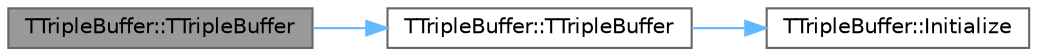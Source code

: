 digraph "TTripleBuffer::TTripleBuffer"
{
 // INTERACTIVE_SVG=YES
 // LATEX_PDF_SIZE
  bgcolor="transparent";
  edge [fontname=Helvetica,fontsize=10,labelfontname=Helvetica,labelfontsize=10];
  node [fontname=Helvetica,fontsize=10,shape=box,height=0.2,width=0.4];
  rankdir="LR";
  Node1 [id="Node000001",label="TTripleBuffer::TTripleBuffer",height=0.2,width=0.4,color="gray40", fillcolor="grey60", style="filled", fontcolor="black",tooltip="Hidden copy constructor (triple buffers cannot be copied)."];
  Node1 -> Node2 [id="edge1_Node000001_Node000002",color="steelblue1",style="solid",tooltip=" "];
  Node2 [id="Node000002",label="TTripleBuffer::TTripleBuffer",height=0.2,width=0.4,color="grey40", fillcolor="white", style="filled",URL="$d1/d21/classTTripleBuffer.html#a47f751f172354d13fba7e2bbb03554b8",tooltip="Default constructor."];
  Node2 -> Node3 [id="edge2_Node000002_Node000003",color="steelblue1",style="solid",tooltip=" "];
  Node3 [id="Node000003",label="TTripleBuffer::Initialize",height=0.2,width=0.4,color="grey40", fillcolor="white", style="filled",URL="$d1/d21/classTTripleBuffer.html#aff5f47d0f7571f4cb79542ca4fd7fcb2",tooltip="Initialize the triple buffer."];
}
